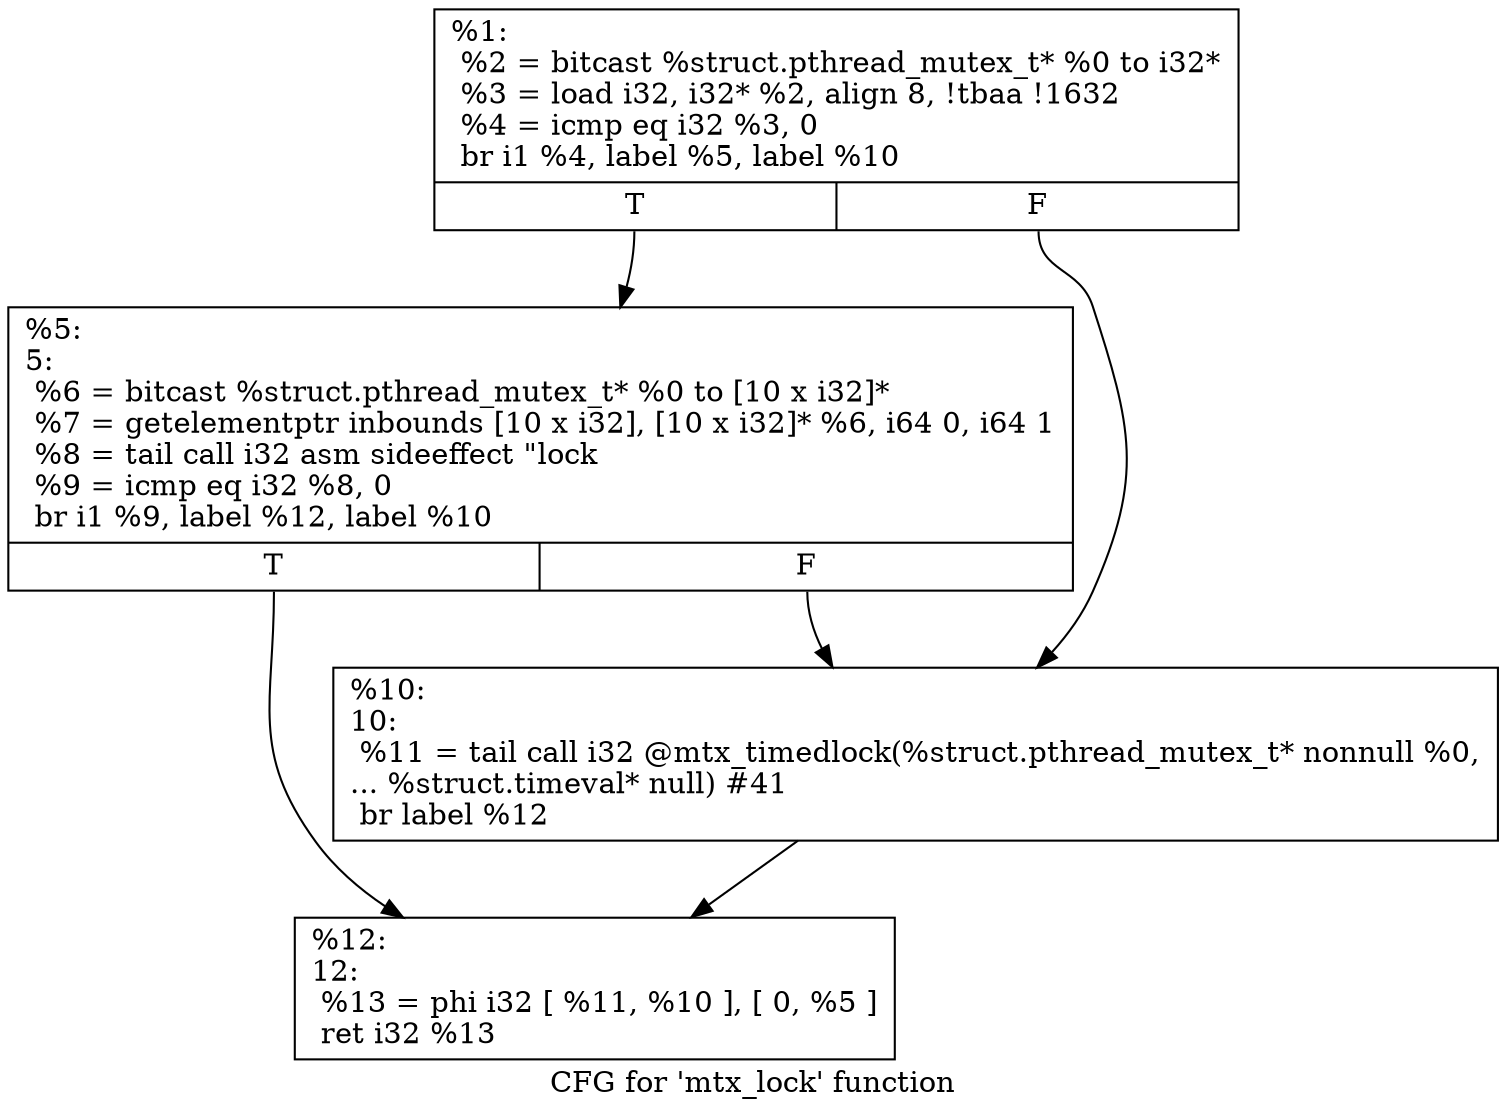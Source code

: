 digraph "CFG for 'mtx_lock' function" {
	label="CFG for 'mtx_lock' function";

	Node0x1ed0670 [shape=record,label="{%1:\l  %2 = bitcast %struct.pthread_mutex_t* %0 to i32*\l  %3 = load i32, i32* %2, align 8, !tbaa !1632\l  %4 = icmp eq i32 %3, 0\l  br i1 %4, label %5, label %10\l|{<s0>T|<s1>F}}"];
	Node0x1ed0670:s0 -> Node0x1ed06c0;
	Node0x1ed0670:s1 -> Node0x1ed0710;
	Node0x1ed06c0 [shape=record,label="{%5:\l5:                                                \l  %6 = bitcast %struct.pthread_mutex_t* %0 to [10 x i32]*\l  %7 = getelementptr inbounds [10 x i32], [10 x i32]* %6, i64 0, i64 1\l  %8 = tail call i32 asm sideeffect \"lock \l  %9 = icmp eq i32 %8, 0\l  br i1 %9, label %12, label %10\l|{<s0>T|<s1>F}}"];
	Node0x1ed06c0:s0 -> Node0x1ed0760;
	Node0x1ed06c0:s1 -> Node0x1ed0710;
	Node0x1ed0710 [shape=record,label="{%10:\l10:                                               \l  %11 = tail call i32 @mtx_timedlock(%struct.pthread_mutex_t* nonnull %0,\l... %struct.timeval* null) #41\l  br label %12\l}"];
	Node0x1ed0710 -> Node0x1ed0760;
	Node0x1ed0760 [shape=record,label="{%12:\l12:                                               \l  %13 = phi i32 [ %11, %10 ], [ 0, %5 ]\l  ret i32 %13\l}"];
}
